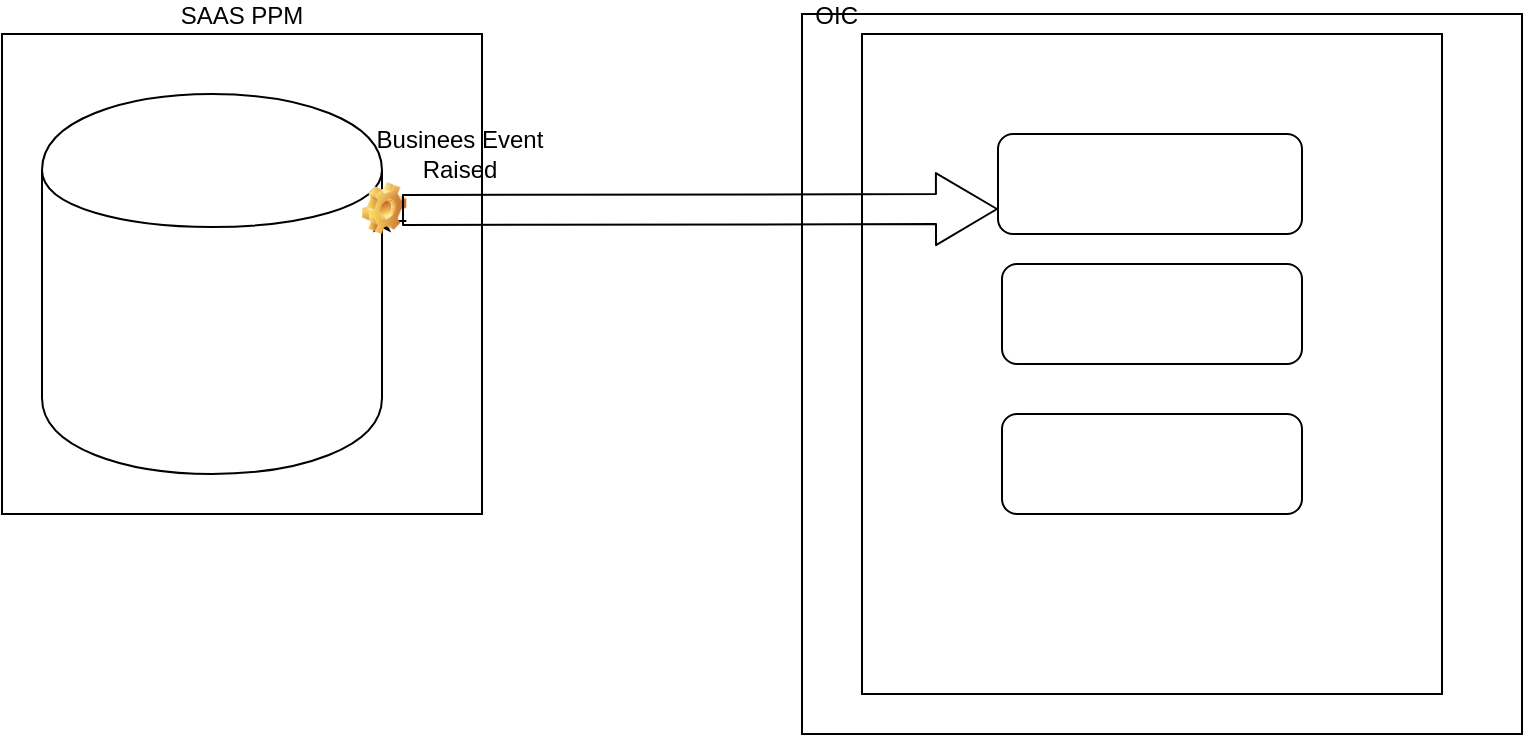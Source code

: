 <mxfile version="13.3.9" type="github"><diagram id="2S6xa-oP6ubU3DYtvKby" name="Page-1"><mxGraphModel dx="868" dy="429" grid="1" gridSize="10" guides="1" tooltips="1" connect="1" arrows="1" fold="1" page="1" pageScale="1" pageWidth="850" pageHeight="1100" math="0" shadow="0"><root><mxCell id="0"/><mxCell id="1" parent="0"/><mxCell id="avPGOI1gvJb8a-HJLYZR-4" value="" style="whiteSpace=wrap;html=1;aspect=fixed;" vertex="1" parent="1"><mxGeometry x="530" y="40" width="360" height="360" as="geometry"/></mxCell><mxCell id="avPGOI1gvJb8a-HJLYZR-2" value="SAAS PPM" style="whiteSpace=wrap;html=1;aspect=fixed;labelPosition=center;verticalLabelPosition=top;align=center;verticalAlign=bottom;" vertex="1" parent="1"><mxGeometry x="130" y="50" width="240" height="240" as="geometry"/></mxCell><mxCell id="avPGOI1gvJb8a-HJLYZR-5" value="" style="shape=cylinder;whiteSpace=wrap;html=1;boundedLbl=1;backgroundOutline=1;" vertex="1" parent="1"><mxGeometry x="150" y="80" width="170" height="190" as="geometry"/></mxCell><mxCell id="avPGOI1gvJb8a-HJLYZR-6" value="OIC" style="rounded=0;whiteSpace=wrap;html=1;labelPosition=left;verticalLabelPosition=top;align=right;verticalAlign=bottom;" vertex="1" parent="1"><mxGeometry x="560" y="50" width="290" height="330" as="geometry"/></mxCell><mxCell id="avPGOI1gvJb8a-HJLYZR-7" value="" style="rounded=1;whiteSpace=wrap;html=1;" vertex="1" parent="1"><mxGeometry x="628" y="100" width="152" height="50" as="geometry"/></mxCell><mxCell id="avPGOI1gvJb8a-HJLYZR-10" value="" style="rounded=1;whiteSpace=wrap;html=1;" vertex="1" parent="1"><mxGeometry x="630" y="165" width="150" height="50" as="geometry"/></mxCell><mxCell id="avPGOI1gvJb8a-HJLYZR-19" style="edgeStyle=orthogonalEdgeStyle;rounded=0;orthogonalLoop=1;jettySize=auto;html=1;exitX=1;exitY=0.75;exitDx=0;exitDy=0;" edge="1" parent="1" source="avPGOI1gvJb8a-HJLYZR-13"><mxGeometry relative="1" as="geometry"><mxPoint x="320" y="140" as="targetPoint"/></mxGeometry></mxCell><mxCell id="avPGOI1gvJb8a-HJLYZR-13" value="" style="shape=image;html=1;verticalLabelPosition=bottom;verticalAlign=top;imageAspect=1;aspect=fixed;image=img/clipart/Gear_128x128.png" vertex="1" parent="1"><mxGeometry x="310" y="124" width="22.16" height="26" as="geometry"/></mxCell><mxCell id="avPGOI1gvJb8a-HJLYZR-20" value="" style="rounded=1;whiteSpace=wrap;html=1;" vertex="1" parent="1"><mxGeometry x="630" y="240" width="150" height="50" as="geometry"/></mxCell><mxCell id="avPGOI1gvJb8a-HJLYZR-21" value="Businees Event Raised " style="text;html=1;strokeColor=none;fillColor=none;align=center;verticalAlign=middle;whiteSpace=wrap;rounded=0;" vertex="1" parent="1"><mxGeometry x="310" y="100" width="97.84" height="20" as="geometry"/></mxCell><mxCell id="avPGOI1gvJb8a-HJLYZR-18" value="" style="shape=flexArrow;endArrow=classic;html=1;width=15;endSize=9.84;entryX=0;entryY=0.75;entryDx=0;entryDy=0;" edge="1" parent="1" target="avPGOI1gvJb8a-HJLYZR-7"><mxGeometry width="50" height="50" relative="1" as="geometry"><mxPoint x="330" y="138" as="sourcePoint"/><mxPoint x="400" y="140" as="targetPoint"/></mxGeometry></mxCell></root></mxGraphModel></diagram></mxfile>